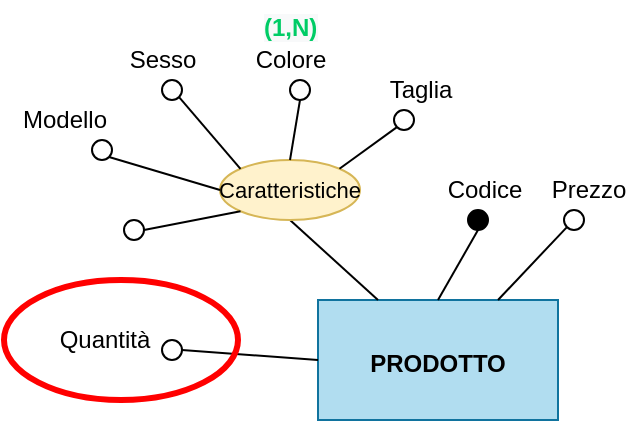 <mxfile version="13.9.9" type="device"><diagram id="C5RBs43oDa-KdzZeNtuy" name="Page-1"><mxGraphModel dx="1264" dy="1761" grid="1" gridSize="10" guides="1" tooltips="1" connect="1" arrows="1" fold="1" page="1" pageScale="1" pageWidth="827" pageHeight="1169" math="0" shadow="0"><root><mxCell id="WIyWlLk6GJQsqaUBKTNV-0"/><mxCell id="WIyWlLk6GJQsqaUBKTNV-1" parent="WIyWlLk6GJQsqaUBKTNV-0"/><mxCell id="hXbpJluhKXdBlZkGs7sZ-0" value="&lt;b&gt;&lt;font style=&quot;font-size: 12px&quot;&gt;PRODOTTO&lt;/font&gt;&lt;/b&gt;" style="whiteSpace=wrap;html=1;align=center;fontSize=15;fillColor=#b1ddf0;strokeColor=#10739e;" parent="WIyWlLk6GJQsqaUBKTNV-1" vertex="1"><mxGeometry x="327" y="-120" width="120" height="60" as="geometry"/></mxCell><mxCell id="hXbpJluhKXdBlZkGs7sZ-2" value="" style="ellipse;whiteSpace=wrap;html=1;align=center;fontSize=15;fillColor=#FFFFFF;" parent="WIyWlLk6GJQsqaUBKTNV-1" vertex="1"><mxGeometry x="450" y="-165" width="10" height="10" as="geometry"/></mxCell><mxCell id="hXbpJluhKXdBlZkGs7sZ-8" value="Prezzo" style="text;html=1;align=center;verticalAlign=middle;resizable=0;points=[];autosize=1;" parent="WIyWlLk6GJQsqaUBKTNV-1" vertex="1"><mxGeometry x="437" y="-185" width="50" height="20" as="geometry"/></mxCell><mxCell id="hXbpJluhKXdBlZkGs7sZ-9" value="Codice" style="text;html=1;align=center;verticalAlign=middle;resizable=0;points=[];autosize=1;" parent="WIyWlLk6GJQsqaUBKTNV-1" vertex="1"><mxGeometry x="385" y="-185" width="50" height="20" as="geometry"/></mxCell><mxCell id="hXbpJluhKXdBlZkGs7sZ-13" value="" style="endArrow=none;html=1;rounded=0;exitX=0.25;exitY=0;exitDx=0;exitDy=0;entryX=0.5;entryY=1;entryDx=0;entryDy=0;" parent="WIyWlLk6GJQsqaUBKTNV-1" source="hXbpJluhKXdBlZkGs7sZ-0" target="Xc4u_L4Ypr53m7Ck8RZI-1" edge="1"><mxGeometry relative="1" as="geometry"><mxPoint x="327" y="-180" as="sourcePoint"/><mxPoint x="322" y="-155" as="targetPoint"/></mxGeometry></mxCell><mxCell id="hXbpJluhKXdBlZkGs7sZ-18" value="" style="endArrow=none;html=1;rounded=0;exitX=0.75;exitY=0;exitDx=0;exitDy=0;entryX=0;entryY=1;entryDx=0;entryDy=0;" parent="WIyWlLk6GJQsqaUBKTNV-1" source="hXbpJluhKXdBlZkGs7sZ-0" target="hXbpJluhKXdBlZkGs7sZ-2" edge="1"><mxGeometry relative="1" as="geometry"><mxPoint x="420" y="-245" as="sourcePoint"/><mxPoint x="580" y="-245" as="targetPoint"/></mxGeometry></mxCell><mxCell id="hXbpJluhKXdBlZkGs7sZ-26" value="" style="ellipse;whiteSpace=wrap;html=1;align=center;fontSize=15;fillColor=#000000;" parent="WIyWlLk6GJQsqaUBKTNV-1" vertex="1"><mxGeometry x="402" y="-165" width="10" height="10" as="geometry"/></mxCell><mxCell id="hXbpJluhKXdBlZkGs7sZ-27" value="" style="endArrow=none;html=1;rounded=0;exitX=0.5;exitY=0;exitDx=0;exitDy=0;entryX=0.5;entryY=1;entryDx=0;entryDy=0;" parent="WIyWlLk6GJQsqaUBKTNV-1" source="hXbpJluhKXdBlZkGs7sZ-0" target="hXbpJluhKXdBlZkGs7sZ-26" edge="1"><mxGeometry relative="1" as="geometry"><mxPoint x="405" y="-125" as="sourcePoint"/><mxPoint x="560" y="-220" as="targetPoint"/></mxGeometry></mxCell><mxCell id="hXbpJluhKXdBlZkGs7sZ-31" value="" style="ellipse;whiteSpace=wrap;html=1;align=center;fontSize=15;fillColor=#FFFFFF;" parent="WIyWlLk6GJQsqaUBKTNV-1" vertex="1"><mxGeometry x="249" y="-100" width="10" height="10" as="geometry"/></mxCell><mxCell id="hXbpJluhKXdBlZkGs7sZ-32" value="" style="endArrow=none;html=1;rounded=0;exitX=0;exitY=0.5;exitDx=0;exitDy=0;entryX=1;entryY=0.5;entryDx=0;entryDy=0;" parent="WIyWlLk6GJQsqaUBKTNV-1" source="hXbpJluhKXdBlZkGs7sZ-0" target="hXbpJluhKXdBlZkGs7sZ-31" edge="1"><mxGeometry relative="1" as="geometry"><mxPoint x="330" y="-150" as="sourcePoint"/><mxPoint x="490" y="-150" as="targetPoint"/></mxGeometry></mxCell><mxCell id="hXbpJluhKXdBlZkGs7sZ-33" value="Quantità" style="text;html=1;align=center;verticalAlign=middle;resizable=0;points=[];autosize=1;" parent="WIyWlLk6GJQsqaUBKTNV-1" vertex="1"><mxGeometry x="190" y="-110" width="60" height="20" as="geometry"/></mxCell><mxCell id="hXbpJluhKXdBlZkGs7sZ-35" value="" style="ellipse;whiteSpace=wrap;html=1;align=center;fillColor=none;strokeColor=#FF0000;strokeWidth=3;" parent="WIyWlLk6GJQsqaUBKTNV-1" vertex="1"><mxGeometry x="170" y="-130" width="117" height="60" as="geometry"/></mxCell><mxCell id="Xc4u_L4Ypr53m7Ck8RZI-1" value="&lt;font style=&quot;font-size: 11px&quot;&gt;Caratteristiche&lt;/font&gt;" style="ellipse;whiteSpace=wrap;html=1;align=center;fontSize=12;fillColor=#fff2cc;strokeColor=#d6b656;" vertex="1" parent="WIyWlLk6GJQsqaUBKTNV-1"><mxGeometry x="278" y="-190" width="70" height="30" as="geometry"/></mxCell><mxCell id="Xc4u_L4Ypr53m7Ck8RZI-2" value="" style="ellipse;whiteSpace=wrap;html=1;align=center;fontSize=15;fillColor=#FFFFFF;" vertex="1" parent="WIyWlLk6GJQsqaUBKTNV-1"><mxGeometry x="230" y="-160" width="10" height="10" as="geometry"/></mxCell><mxCell id="Xc4u_L4Ypr53m7Ck8RZI-3" value="Modello" style="text;html=1;align=center;verticalAlign=middle;resizable=0;points=[];autosize=1;" vertex="1" parent="WIyWlLk6GJQsqaUBKTNV-1"><mxGeometry x="170" y="-220" width="60" height="20" as="geometry"/></mxCell><mxCell id="Xc4u_L4Ypr53m7Ck8RZI-4" value="Colore" style="text;html=1;align=center;verticalAlign=middle;resizable=0;points=[];autosize=1;" vertex="1" parent="WIyWlLk6GJQsqaUBKTNV-1"><mxGeometry x="288" y="-250" width="50" height="20" as="geometry"/></mxCell><mxCell id="Xc4u_L4Ypr53m7Ck8RZI-5" value="" style="ellipse;whiteSpace=wrap;html=1;align=center;fontSize=15;fillColor=#FFFFFF;" vertex="1" parent="WIyWlLk6GJQsqaUBKTNV-1"><mxGeometry x="214" y="-200" width="10" height="10" as="geometry"/></mxCell><mxCell id="Xc4u_L4Ypr53m7Ck8RZI-6" value="" style="ellipse;whiteSpace=wrap;html=1;align=center;fontSize=15;fillColor=#FFFFFF;" vertex="1" parent="WIyWlLk6GJQsqaUBKTNV-1"><mxGeometry x="313" y="-230" width="10" height="10" as="geometry"/></mxCell><mxCell id="Xc4u_L4Ypr53m7Ck8RZI-7" value="" style="ellipse;whiteSpace=wrap;html=1;align=center;fontSize=15;fillColor=#FFFFFF;" vertex="1" parent="WIyWlLk6GJQsqaUBKTNV-1"><mxGeometry x="365" y="-215" width="10" height="10" as="geometry"/></mxCell><mxCell id="Xc4u_L4Ypr53m7Ck8RZI-8" value="" style="endArrow=none;html=1;rounded=0;exitX=1;exitY=0;exitDx=0;exitDy=0;entryX=0;entryY=1;entryDx=0;entryDy=0;" edge="1" parent="WIyWlLk6GJQsqaUBKTNV-1" source="Xc4u_L4Ypr53m7Ck8RZI-1" target="Xc4u_L4Ypr53m7Ck8RZI-7"><mxGeometry relative="1" as="geometry"><mxPoint x="295" y="-165" as="sourcePoint"/><mxPoint x="455" y="-165" as="targetPoint"/></mxGeometry></mxCell><mxCell id="Xc4u_L4Ypr53m7Ck8RZI-9" value="" style="endArrow=none;html=1;rounded=0;exitX=0.5;exitY=0;exitDx=0;exitDy=0;entryX=0.5;entryY=1;entryDx=0;entryDy=0;" edge="1" parent="WIyWlLk6GJQsqaUBKTNV-1" source="Xc4u_L4Ypr53m7Ck8RZI-1" target="Xc4u_L4Ypr53m7Ck8RZI-6"><mxGeometry relative="1" as="geometry"><mxPoint x="295" y="-165" as="sourcePoint"/><mxPoint x="455" y="-165" as="targetPoint"/></mxGeometry></mxCell><mxCell id="Xc4u_L4Ypr53m7Ck8RZI-10" value="" style="endArrow=none;html=1;rounded=0;exitX=0;exitY=0.5;exitDx=0;exitDy=0;entryX=1;entryY=1;entryDx=0;entryDy=0;" edge="1" parent="WIyWlLk6GJQsqaUBKTNV-1" source="Xc4u_L4Ypr53m7Ck8RZI-1" target="Xc4u_L4Ypr53m7Ck8RZI-5"><mxGeometry relative="1" as="geometry"><mxPoint x="295" y="-165" as="sourcePoint"/><mxPoint x="241" y="-195" as="targetPoint"/></mxGeometry></mxCell><mxCell id="Xc4u_L4Ypr53m7Ck8RZI-11" value="" style="endArrow=none;html=1;rounded=0;entryX=0;entryY=1;entryDx=0;entryDy=0;exitX=1;exitY=0.5;exitDx=0;exitDy=0;" edge="1" parent="WIyWlLk6GJQsqaUBKTNV-1" source="Xc4u_L4Ypr53m7Ck8RZI-2" target="Xc4u_L4Ypr53m7Ck8RZI-1"><mxGeometry relative="1" as="geometry"><mxPoint x="251" y="-164" as="sourcePoint"/><mxPoint x="265" y="-190" as="targetPoint"/></mxGeometry></mxCell><mxCell id="Xc4u_L4Ypr53m7Ck8RZI-12" value="&lt;b style=&quot;color: rgb(0, 204, 102); font-family: helvetica; font-size: 12px; font-style: normal; letter-spacing: normal; text-align: center; text-indent: 0px; text-transform: none; word-spacing: 0px; background-color: rgb(248, 249, 250);&quot;&gt;(1,N)&lt;/b&gt;" style="text;whiteSpace=wrap;html=1;" vertex="1" parent="WIyWlLk6GJQsqaUBKTNV-1"><mxGeometry x="298" y="-270" width="50" height="30" as="geometry"/></mxCell><mxCell id="Xc4u_L4Ypr53m7Ck8RZI-13" value="Sesso" style="text;html=1;align=center;verticalAlign=middle;resizable=0;points=[];autosize=1;" vertex="1" parent="WIyWlLk6GJQsqaUBKTNV-1"><mxGeometry x="224" y="-250" width="50" height="20" as="geometry"/></mxCell><mxCell id="Xc4u_L4Ypr53m7Ck8RZI-14" value="" style="ellipse;whiteSpace=wrap;html=1;align=center;fontSize=15;fillColor=#FFFFFF;" vertex="1" parent="WIyWlLk6GJQsqaUBKTNV-1"><mxGeometry x="249" y="-230" width="10" height="10" as="geometry"/></mxCell><mxCell id="Xc4u_L4Ypr53m7Ck8RZI-15" value="" style="endArrow=none;html=1;rounded=0;exitX=0;exitY=0;exitDx=0;exitDy=0;entryX=1;entryY=1;entryDx=0;entryDy=0;" edge="1" parent="WIyWlLk6GJQsqaUBKTNV-1" source="Xc4u_L4Ypr53m7Ck8RZI-1" target="Xc4u_L4Ypr53m7Ck8RZI-14"><mxGeometry relative="1" as="geometry"><mxPoint x="361" y="-45" as="sourcePoint"/><mxPoint x="281" y="-215" as="targetPoint"/></mxGeometry></mxCell><mxCell id="Xc4u_L4Ypr53m7Ck8RZI-16" value="Taglia" style="text;html=1;align=center;verticalAlign=middle;resizable=0;points=[];autosize=1;" vertex="1" parent="WIyWlLk6GJQsqaUBKTNV-1"><mxGeometry x="353" y="-235" width="50" height="20" as="geometry"/></mxCell></root></mxGraphModel></diagram></mxfile>